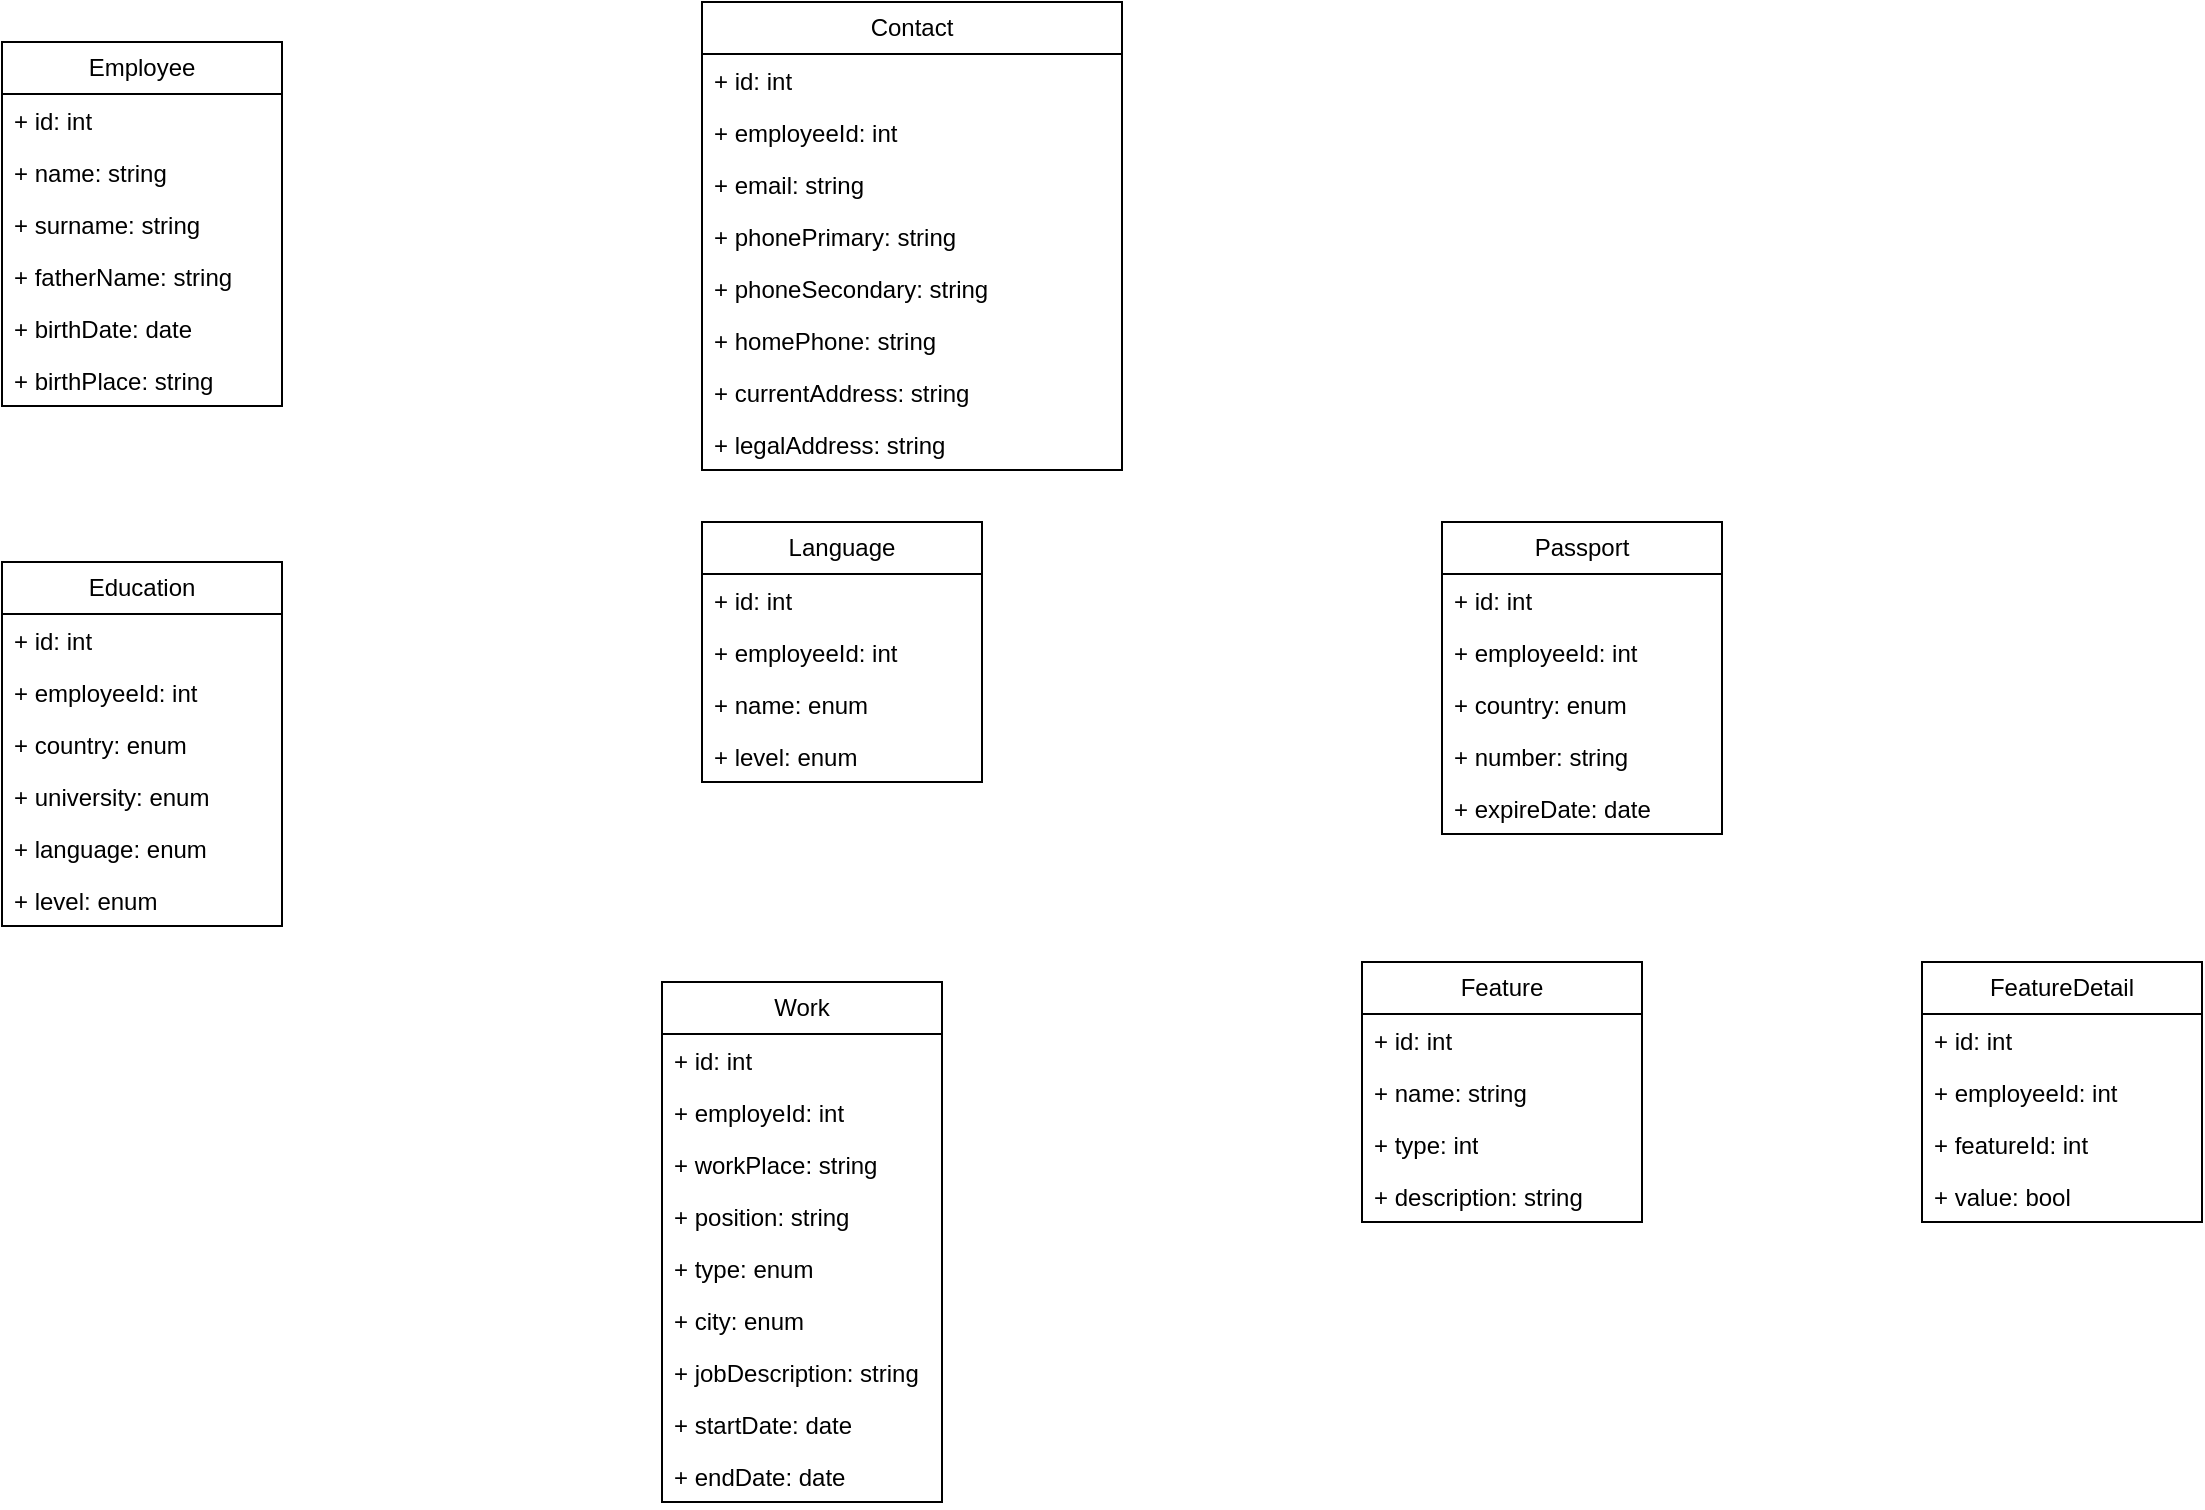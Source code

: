 <mxfile version="24.7.7">
  <diagram name="Page-1" id="T0PF3hRwxtQsk8hwtOKA">
    <mxGraphModel dx="552" dy="297" grid="1" gridSize="10" guides="1" tooltips="1" connect="1" arrows="1" fold="1" page="1" pageScale="1" pageWidth="850" pageHeight="1100" math="0" shadow="0">
      <root>
        <mxCell id="0" />
        <mxCell id="1" parent="0" />
        <mxCell id="6e2WlPajDaMTjar3_kAt-1" value="Employee" style="swimlane;fontStyle=0;childLayout=stackLayout;horizontal=1;startSize=26;fillColor=none;horizontalStack=0;resizeParent=1;resizeParentMax=0;resizeLast=0;collapsible=1;marginBottom=0;whiteSpace=wrap;html=1;" vertex="1" parent="1">
          <mxGeometry x="120" y="100" width="140" height="182" as="geometry" />
        </mxCell>
        <mxCell id="6e2WlPajDaMTjar3_kAt-21" value="+ id: int" style="text;strokeColor=none;fillColor=none;align=left;verticalAlign=top;spacingLeft=4;spacingRight=4;overflow=hidden;rotatable=0;points=[[0,0.5],[1,0.5]];portConstraint=eastwest;whiteSpace=wrap;html=1;" vertex="1" parent="6e2WlPajDaMTjar3_kAt-1">
          <mxGeometry y="26" width="140" height="26" as="geometry" />
        </mxCell>
        <mxCell id="6e2WlPajDaMTjar3_kAt-2" value="+ name: string" style="text;strokeColor=none;fillColor=none;align=left;verticalAlign=top;spacingLeft=4;spacingRight=4;overflow=hidden;rotatable=0;points=[[0,0.5],[1,0.5]];portConstraint=eastwest;whiteSpace=wrap;html=1;" vertex="1" parent="6e2WlPajDaMTjar3_kAt-1">
          <mxGeometry y="52" width="140" height="26" as="geometry" />
        </mxCell>
        <mxCell id="6e2WlPajDaMTjar3_kAt-3" value="+ surname: string" style="text;strokeColor=none;fillColor=none;align=left;verticalAlign=top;spacingLeft=4;spacingRight=4;overflow=hidden;rotatable=0;points=[[0,0.5],[1,0.5]];portConstraint=eastwest;whiteSpace=wrap;html=1;" vertex="1" parent="6e2WlPajDaMTjar3_kAt-1">
          <mxGeometry y="78" width="140" height="26" as="geometry" />
        </mxCell>
        <mxCell id="6e2WlPajDaMTjar3_kAt-4" value="+ fatherName: string" style="text;strokeColor=none;fillColor=none;align=left;verticalAlign=top;spacingLeft=4;spacingRight=4;overflow=hidden;rotatable=0;points=[[0,0.5],[1,0.5]];portConstraint=eastwest;whiteSpace=wrap;html=1;" vertex="1" parent="6e2WlPajDaMTjar3_kAt-1">
          <mxGeometry y="104" width="140" height="26" as="geometry" />
        </mxCell>
        <mxCell id="6e2WlPajDaMTjar3_kAt-15" value="+ birthDate: date" style="text;strokeColor=none;fillColor=none;align=left;verticalAlign=top;spacingLeft=4;spacingRight=4;overflow=hidden;rotatable=0;points=[[0,0.5],[1,0.5]];portConstraint=eastwest;whiteSpace=wrap;html=1;" vertex="1" parent="6e2WlPajDaMTjar3_kAt-1">
          <mxGeometry y="130" width="140" height="26" as="geometry" />
        </mxCell>
        <mxCell id="6e2WlPajDaMTjar3_kAt-16" value="+ birthPlace: string" style="text;strokeColor=none;fillColor=none;align=left;verticalAlign=top;spacingLeft=4;spacingRight=4;overflow=hidden;rotatable=0;points=[[0,0.5],[1,0.5]];portConstraint=eastwest;whiteSpace=wrap;html=1;" vertex="1" parent="6e2WlPajDaMTjar3_kAt-1">
          <mxGeometry y="156" width="140" height="26" as="geometry" />
        </mxCell>
        <mxCell id="6e2WlPajDaMTjar3_kAt-5" value="Contact" style="swimlane;fontStyle=0;childLayout=stackLayout;horizontal=1;startSize=26;fillColor=none;horizontalStack=0;resizeParent=1;resizeParentMax=0;resizeLast=0;collapsible=1;marginBottom=0;whiteSpace=wrap;html=1;" vertex="1" parent="1">
          <mxGeometry x="470" y="80" width="210" height="234" as="geometry" />
        </mxCell>
        <mxCell id="6e2WlPajDaMTjar3_kAt-22" value="+ id: int" style="text;strokeColor=none;fillColor=none;align=left;verticalAlign=top;spacingLeft=4;spacingRight=4;overflow=hidden;rotatable=0;points=[[0,0.5],[1,0.5]];portConstraint=eastwest;whiteSpace=wrap;html=1;" vertex="1" parent="6e2WlPajDaMTjar3_kAt-5">
          <mxGeometry y="26" width="210" height="26" as="geometry" />
        </mxCell>
        <mxCell id="6e2WlPajDaMTjar3_kAt-23" value="+ employeeId: int" style="text;strokeColor=none;fillColor=none;align=left;verticalAlign=top;spacingLeft=4;spacingRight=4;overflow=hidden;rotatable=0;points=[[0,0.5],[1,0.5]];portConstraint=eastwest;whiteSpace=wrap;html=1;" vertex="1" parent="6e2WlPajDaMTjar3_kAt-5">
          <mxGeometry y="52" width="210" height="26" as="geometry" />
        </mxCell>
        <mxCell id="6e2WlPajDaMTjar3_kAt-6" value="+ email: string" style="text;strokeColor=none;fillColor=none;align=left;verticalAlign=top;spacingLeft=4;spacingRight=4;overflow=hidden;rotatable=0;points=[[0,0.5],[1,0.5]];portConstraint=eastwest;whiteSpace=wrap;html=1;" vertex="1" parent="6e2WlPajDaMTjar3_kAt-5">
          <mxGeometry y="78" width="210" height="26" as="geometry" />
        </mxCell>
        <mxCell id="6e2WlPajDaMTjar3_kAt-7" value="+ phonePrimary: string" style="text;strokeColor=none;fillColor=none;align=left;verticalAlign=top;spacingLeft=4;spacingRight=4;overflow=hidden;rotatable=0;points=[[0,0.5],[1,0.5]];portConstraint=eastwest;whiteSpace=wrap;html=1;" vertex="1" parent="6e2WlPajDaMTjar3_kAt-5">
          <mxGeometry y="104" width="210" height="26" as="geometry" />
        </mxCell>
        <mxCell id="6e2WlPajDaMTjar3_kAt-8" value="+ phoneSecondary: string" style="text;strokeColor=none;fillColor=none;align=left;verticalAlign=top;spacingLeft=4;spacingRight=4;overflow=hidden;rotatable=0;points=[[0,0.5],[1,0.5]];portConstraint=eastwest;whiteSpace=wrap;html=1;" vertex="1" parent="6e2WlPajDaMTjar3_kAt-5">
          <mxGeometry y="130" width="210" height="26" as="geometry" />
        </mxCell>
        <mxCell id="6e2WlPajDaMTjar3_kAt-9" value="+ homePhone: string" style="text;strokeColor=none;fillColor=none;align=left;verticalAlign=top;spacingLeft=4;spacingRight=4;overflow=hidden;rotatable=0;points=[[0,0.5],[1,0.5]];portConstraint=eastwest;whiteSpace=wrap;html=1;" vertex="1" parent="6e2WlPajDaMTjar3_kAt-5">
          <mxGeometry y="156" width="210" height="26" as="geometry" />
        </mxCell>
        <mxCell id="6e2WlPajDaMTjar3_kAt-11" value="+ currentAddress: string" style="text;strokeColor=none;fillColor=none;align=left;verticalAlign=top;spacingLeft=4;spacingRight=4;overflow=hidden;rotatable=0;points=[[0,0.5],[1,0.5]];portConstraint=eastwest;whiteSpace=wrap;html=1;" vertex="1" parent="6e2WlPajDaMTjar3_kAt-5">
          <mxGeometry y="182" width="210" height="26" as="geometry" />
        </mxCell>
        <mxCell id="6e2WlPajDaMTjar3_kAt-12" value="+ legalAddress: string" style="text;strokeColor=none;fillColor=none;align=left;verticalAlign=top;spacingLeft=4;spacingRight=4;overflow=hidden;rotatable=0;points=[[0,0.5],[1,0.5]];portConstraint=eastwest;whiteSpace=wrap;html=1;" vertex="1" parent="6e2WlPajDaMTjar3_kAt-5">
          <mxGeometry y="208" width="210" height="26" as="geometry" />
        </mxCell>
        <mxCell id="6e2WlPajDaMTjar3_kAt-17" value="Language" style="swimlane;fontStyle=0;childLayout=stackLayout;horizontal=1;startSize=26;fillColor=none;horizontalStack=0;resizeParent=1;resizeParentMax=0;resizeLast=0;collapsible=1;marginBottom=0;whiteSpace=wrap;html=1;" vertex="1" parent="1">
          <mxGeometry x="470" y="340" width="140" height="130" as="geometry" />
        </mxCell>
        <mxCell id="6e2WlPajDaMTjar3_kAt-18" value="+ id: int" style="text;strokeColor=none;fillColor=none;align=left;verticalAlign=top;spacingLeft=4;spacingRight=4;overflow=hidden;rotatable=0;points=[[0,0.5],[1,0.5]];portConstraint=eastwest;whiteSpace=wrap;html=1;" vertex="1" parent="6e2WlPajDaMTjar3_kAt-17">
          <mxGeometry y="26" width="140" height="26" as="geometry" />
        </mxCell>
        <mxCell id="6e2WlPajDaMTjar3_kAt-19" value="+ employeeId: int" style="text;strokeColor=none;fillColor=none;align=left;verticalAlign=top;spacingLeft=4;spacingRight=4;overflow=hidden;rotatable=0;points=[[0,0.5],[1,0.5]];portConstraint=eastwest;whiteSpace=wrap;html=1;" vertex="1" parent="6e2WlPajDaMTjar3_kAt-17">
          <mxGeometry y="52" width="140" height="26" as="geometry" />
        </mxCell>
        <mxCell id="6e2WlPajDaMTjar3_kAt-20" value="+ name: enum" style="text;strokeColor=none;fillColor=none;align=left;verticalAlign=top;spacingLeft=4;spacingRight=4;overflow=hidden;rotatable=0;points=[[0,0.5],[1,0.5]];portConstraint=eastwest;whiteSpace=wrap;html=1;" vertex="1" parent="6e2WlPajDaMTjar3_kAt-17">
          <mxGeometry y="78" width="140" height="26" as="geometry" />
        </mxCell>
        <mxCell id="6e2WlPajDaMTjar3_kAt-24" value="+ level: enum" style="text;strokeColor=none;fillColor=none;align=left;verticalAlign=top;spacingLeft=4;spacingRight=4;overflow=hidden;rotatable=0;points=[[0,0.5],[1,0.5]];portConstraint=eastwest;whiteSpace=wrap;html=1;" vertex="1" parent="6e2WlPajDaMTjar3_kAt-17">
          <mxGeometry y="104" width="140" height="26" as="geometry" />
        </mxCell>
        <mxCell id="6e2WlPajDaMTjar3_kAt-25" value="Passport" style="swimlane;fontStyle=0;childLayout=stackLayout;horizontal=1;startSize=26;fillColor=none;horizontalStack=0;resizeParent=1;resizeParentMax=0;resizeLast=0;collapsible=1;marginBottom=0;whiteSpace=wrap;html=1;" vertex="1" parent="1">
          <mxGeometry x="840" y="340" width="140" height="156" as="geometry" />
        </mxCell>
        <mxCell id="6e2WlPajDaMTjar3_kAt-26" value="+ id: int" style="text;strokeColor=none;fillColor=none;align=left;verticalAlign=top;spacingLeft=4;spacingRight=4;overflow=hidden;rotatable=0;points=[[0,0.5],[1,0.5]];portConstraint=eastwest;whiteSpace=wrap;html=1;" vertex="1" parent="6e2WlPajDaMTjar3_kAt-25">
          <mxGeometry y="26" width="140" height="26" as="geometry" />
        </mxCell>
        <mxCell id="6e2WlPajDaMTjar3_kAt-27" value="+ employeeId: int" style="text;strokeColor=none;fillColor=none;align=left;verticalAlign=top;spacingLeft=4;spacingRight=4;overflow=hidden;rotatable=0;points=[[0,0.5],[1,0.5]];portConstraint=eastwest;whiteSpace=wrap;html=1;" vertex="1" parent="6e2WlPajDaMTjar3_kAt-25">
          <mxGeometry y="52" width="140" height="26" as="geometry" />
        </mxCell>
        <mxCell id="6e2WlPajDaMTjar3_kAt-28" value="+ country: enum" style="text;strokeColor=none;fillColor=none;align=left;verticalAlign=top;spacingLeft=4;spacingRight=4;overflow=hidden;rotatable=0;points=[[0,0.5],[1,0.5]];portConstraint=eastwest;whiteSpace=wrap;html=1;" vertex="1" parent="6e2WlPajDaMTjar3_kAt-25">
          <mxGeometry y="78" width="140" height="26" as="geometry" />
        </mxCell>
        <mxCell id="6e2WlPajDaMTjar3_kAt-30" value="+ number: string" style="text;strokeColor=none;fillColor=none;align=left;verticalAlign=top;spacingLeft=4;spacingRight=4;overflow=hidden;rotatable=0;points=[[0,0.5],[1,0.5]];portConstraint=eastwest;whiteSpace=wrap;html=1;" vertex="1" parent="6e2WlPajDaMTjar3_kAt-25">
          <mxGeometry y="104" width="140" height="26" as="geometry" />
        </mxCell>
        <mxCell id="6e2WlPajDaMTjar3_kAt-29" value="+ expireDate: date" style="text;strokeColor=none;fillColor=none;align=left;verticalAlign=top;spacingLeft=4;spacingRight=4;overflow=hidden;rotatable=0;points=[[0,0.5],[1,0.5]];portConstraint=eastwest;whiteSpace=wrap;html=1;" vertex="1" parent="6e2WlPajDaMTjar3_kAt-25">
          <mxGeometry y="130" width="140" height="26" as="geometry" />
        </mxCell>
        <mxCell id="6e2WlPajDaMTjar3_kAt-31" value="Education" style="swimlane;fontStyle=0;childLayout=stackLayout;horizontal=1;startSize=26;fillColor=none;horizontalStack=0;resizeParent=1;resizeParentMax=0;resizeLast=0;collapsible=1;marginBottom=0;whiteSpace=wrap;html=1;" vertex="1" parent="1">
          <mxGeometry x="120" y="360" width="140" height="182" as="geometry" />
        </mxCell>
        <mxCell id="6e2WlPajDaMTjar3_kAt-32" value="+ id: int" style="text;strokeColor=none;fillColor=none;align=left;verticalAlign=top;spacingLeft=4;spacingRight=4;overflow=hidden;rotatable=0;points=[[0,0.5],[1,0.5]];portConstraint=eastwest;whiteSpace=wrap;html=1;" vertex="1" parent="6e2WlPajDaMTjar3_kAt-31">
          <mxGeometry y="26" width="140" height="26" as="geometry" />
        </mxCell>
        <mxCell id="6e2WlPajDaMTjar3_kAt-33" value="+ employeeId: int" style="text;strokeColor=none;fillColor=none;align=left;verticalAlign=top;spacingLeft=4;spacingRight=4;overflow=hidden;rotatable=0;points=[[0,0.5],[1,0.5]];portConstraint=eastwest;whiteSpace=wrap;html=1;" vertex="1" parent="6e2WlPajDaMTjar3_kAt-31">
          <mxGeometry y="52" width="140" height="26" as="geometry" />
        </mxCell>
        <mxCell id="6e2WlPajDaMTjar3_kAt-34" value="+ country: enum" style="text;strokeColor=none;fillColor=none;align=left;verticalAlign=top;spacingLeft=4;spacingRight=4;overflow=hidden;rotatable=0;points=[[0,0.5],[1,0.5]];portConstraint=eastwest;whiteSpace=wrap;html=1;" vertex="1" parent="6e2WlPajDaMTjar3_kAt-31">
          <mxGeometry y="78" width="140" height="26" as="geometry" />
        </mxCell>
        <mxCell id="6e2WlPajDaMTjar3_kAt-35" value="+ university: enum" style="text;strokeColor=none;fillColor=none;align=left;verticalAlign=top;spacingLeft=4;spacingRight=4;overflow=hidden;rotatable=0;points=[[0,0.5],[1,0.5]];portConstraint=eastwest;whiteSpace=wrap;html=1;" vertex="1" parent="6e2WlPajDaMTjar3_kAt-31">
          <mxGeometry y="104" width="140" height="26" as="geometry" />
        </mxCell>
        <mxCell id="6e2WlPajDaMTjar3_kAt-36" value="+ language: enum" style="text;strokeColor=none;fillColor=none;align=left;verticalAlign=top;spacingLeft=4;spacingRight=4;overflow=hidden;rotatable=0;points=[[0,0.5],[1,0.5]];portConstraint=eastwest;whiteSpace=wrap;html=1;" vertex="1" parent="6e2WlPajDaMTjar3_kAt-31">
          <mxGeometry y="130" width="140" height="26" as="geometry" />
        </mxCell>
        <mxCell id="6e2WlPajDaMTjar3_kAt-40" value="+ level: enum" style="text;strokeColor=none;fillColor=none;align=left;verticalAlign=top;spacingLeft=4;spacingRight=4;overflow=hidden;rotatable=0;points=[[0,0.5],[1,0.5]];portConstraint=eastwest;whiteSpace=wrap;html=1;" vertex="1" parent="6e2WlPajDaMTjar3_kAt-31">
          <mxGeometry y="156" width="140" height="26" as="geometry" />
        </mxCell>
        <mxCell id="6e2WlPajDaMTjar3_kAt-41" value="Work" style="swimlane;fontStyle=0;childLayout=stackLayout;horizontal=1;startSize=26;fillColor=none;horizontalStack=0;resizeParent=1;resizeParentMax=0;resizeLast=0;collapsible=1;marginBottom=0;whiteSpace=wrap;html=1;" vertex="1" parent="1">
          <mxGeometry x="450" y="570" width="140" height="260" as="geometry" />
        </mxCell>
        <mxCell id="6e2WlPajDaMTjar3_kAt-42" value="+ id: int" style="text;strokeColor=none;fillColor=none;align=left;verticalAlign=top;spacingLeft=4;spacingRight=4;overflow=hidden;rotatable=0;points=[[0,0.5],[1,0.5]];portConstraint=eastwest;whiteSpace=wrap;html=1;" vertex="1" parent="6e2WlPajDaMTjar3_kAt-41">
          <mxGeometry y="26" width="140" height="26" as="geometry" />
        </mxCell>
        <mxCell id="6e2WlPajDaMTjar3_kAt-43" value="+ employeId: int" style="text;strokeColor=none;fillColor=none;align=left;verticalAlign=top;spacingLeft=4;spacingRight=4;overflow=hidden;rotatable=0;points=[[0,0.5],[1,0.5]];portConstraint=eastwest;whiteSpace=wrap;html=1;" vertex="1" parent="6e2WlPajDaMTjar3_kAt-41">
          <mxGeometry y="52" width="140" height="26" as="geometry" />
        </mxCell>
        <mxCell id="6e2WlPajDaMTjar3_kAt-44" value="+ workPlace: string" style="text;strokeColor=none;fillColor=none;align=left;verticalAlign=top;spacingLeft=4;spacingRight=4;overflow=hidden;rotatable=0;points=[[0,0.5],[1,0.5]];portConstraint=eastwest;whiteSpace=wrap;html=1;" vertex="1" parent="6e2WlPajDaMTjar3_kAt-41">
          <mxGeometry y="78" width="140" height="26" as="geometry" />
        </mxCell>
        <mxCell id="6e2WlPajDaMTjar3_kAt-45" value="+ position: string" style="text;strokeColor=none;fillColor=none;align=left;verticalAlign=top;spacingLeft=4;spacingRight=4;overflow=hidden;rotatable=0;points=[[0,0.5],[1,0.5]];portConstraint=eastwest;whiteSpace=wrap;html=1;" vertex="1" parent="6e2WlPajDaMTjar3_kAt-41">
          <mxGeometry y="104" width="140" height="26" as="geometry" />
        </mxCell>
        <mxCell id="6e2WlPajDaMTjar3_kAt-46" value="+ type: enum" style="text;strokeColor=none;fillColor=none;align=left;verticalAlign=top;spacingLeft=4;spacingRight=4;overflow=hidden;rotatable=0;points=[[0,0.5],[1,0.5]];portConstraint=eastwest;whiteSpace=wrap;html=1;" vertex="1" parent="6e2WlPajDaMTjar3_kAt-41">
          <mxGeometry y="130" width="140" height="26" as="geometry" />
        </mxCell>
        <mxCell id="6e2WlPajDaMTjar3_kAt-47" value="+ city: enum" style="text;strokeColor=none;fillColor=none;align=left;verticalAlign=top;spacingLeft=4;spacingRight=4;overflow=hidden;rotatable=0;points=[[0,0.5],[1,0.5]];portConstraint=eastwest;whiteSpace=wrap;html=1;" vertex="1" parent="6e2WlPajDaMTjar3_kAt-41">
          <mxGeometry y="156" width="140" height="26" as="geometry" />
        </mxCell>
        <mxCell id="6e2WlPajDaMTjar3_kAt-48" value="+ jobDescription: string" style="text;strokeColor=none;fillColor=none;align=left;verticalAlign=top;spacingLeft=4;spacingRight=4;overflow=hidden;rotatable=0;points=[[0,0.5],[1,0.5]];portConstraint=eastwest;whiteSpace=wrap;html=1;" vertex="1" parent="6e2WlPajDaMTjar3_kAt-41">
          <mxGeometry y="182" width="140" height="26" as="geometry" />
        </mxCell>
        <mxCell id="6e2WlPajDaMTjar3_kAt-50" value="+ startDate: date" style="text;strokeColor=none;fillColor=none;align=left;verticalAlign=top;spacingLeft=4;spacingRight=4;overflow=hidden;rotatable=0;points=[[0,0.5],[1,0.5]];portConstraint=eastwest;whiteSpace=wrap;html=1;" vertex="1" parent="6e2WlPajDaMTjar3_kAt-41">
          <mxGeometry y="208" width="140" height="26" as="geometry" />
        </mxCell>
        <mxCell id="6e2WlPajDaMTjar3_kAt-51" value="+ endDate: date" style="text;strokeColor=none;fillColor=none;align=left;verticalAlign=top;spacingLeft=4;spacingRight=4;overflow=hidden;rotatable=0;points=[[0,0.5],[1,0.5]];portConstraint=eastwest;whiteSpace=wrap;html=1;" vertex="1" parent="6e2WlPajDaMTjar3_kAt-41">
          <mxGeometry y="234" width="140" height="26" as="geometry" />
        </mxCell>
        <mxCell id="6e2WlPajDaMTjar3_kAt-52" value="Feature" style="swimlane;fontStyle=0;childLayout=stackLayout;horizontal=1;startSize=26;fillColor=none;horizontalStack=0;resizeParent=1;resizeParentMax=0;resizeLast=0;collapsible=1;marginBottom=0;whiteSpace=wrap;html=1;" vertex="1" parent="1">
          <mxGeometry x="800" y="560" width="140" height="130" as="geometry" />
        </mxCell>
        <mxCell id="6e2WlPajDaMTjar3_kAt-53" value="+ id: int" style="text;strokeColor=none;fillColor=none;align=left;verticalAlign=top;spacingLeft=4;spacingRight=4;overflow=hidden;rotatable=0;points=[[0,0.5],[1,0.5]];portConstraint=eastwest;whiteSpace=wrap;html=1;" vertex="1" parent="6e2WlPajDaMTjar3_kAt-52">
          <mxGeometry y="26" width="140" height="26" as="geometry" />
        </mxCell>
        <mxCell id="6e2WlPajDaMTjar3_kAt-61" value="+ name: string" style="text;strokeColor=none;fillColor=none;align=left;verticalAlign=top;spacingLeft=4;spacingRight=4;overflow=hidden;rotatable=0;points=[[0,0.5],[1,0.5]];portConstraint=eastwest;whiteSpace=wrap;html=1;" vertex="1" parent="6e2WlPajDaMTjar3_kAt-52">
          <mxGeometry y="52" width="140" height="26" as="geometry" />
        </mxCell>
        <mxCell id="6e2WlPajDaMTjar3_kAt-68" value="+ type: int" style="text;strokeColor=none;fillColor=none;align=left;verticalAlign=top;spacingLeft=4;spacingRight=4;overflow=hidden;rotatable=0;points=[[0,0.5],[1,0.5]];portConstraint=eastwest;whiteSpace=wrap;html=1;" vertex="1" parent="6e2WlPajDaMTjar3_kAt-52">
          <mxGeometry y="78" width="140" height="26" as="geometry" />
        </mxCell>
        <mxCell id="6e2WlPajDaMTjar3_kAt-66" value="+ description: string" style="text;strokeColor=none;fillColor=none;align=left;verticalAlign=top;spacingLeft=4;spacingRight=4;overflow=hidden;rotatable=0;points=[[0,0.5],[1,0.5]];portConstraint=eastwest;whiteSpace=wrap;html=1;" vertex="1" parent="6e2WlPajDaMTjar3_kAt-52">
          <mxGeometry y="104" width="140" height="26" as="geometry" />
        </mxCell>
        <mxCell id="6e2WlPajDaMTjar3_kAt-62" value="FeatureDetail" style="swimlane;fontStyle=0;childLayout=stackLayout;horizontal=1;startSize=26;fillColor=none;horizontalStack=0;resizeParent=1;resizeParentMax=0;resizeLast=0;collapsible=1;marginBottom=0;whiteSpace=wrap;html=1;" vertex="1" parent="1">
          <mxGeometry x="1080" y="560" width="140" height="130" as="geometry" />
        </mxCell>
        <mxCell id="6e2WlPajDaMTjar3_kAt-63" value="+ id: int" style="text;strokeColor=none;fillColor=none;align=left;verticalAlign=top;spacingLeft=4;spacingRight=4;overflow=hidden;rotatable=0;points=[[0,0.5],[1,0.5]];portConstraint=eastwest;whiteSpace=wrap;html=1;" vertex="1" parent="6e2WlPajDaMTjar3_kAt-62">
          <mxGeometry y="26" width="140" height="26" as="geometry" />
        </mxCell>
        <mxCell id="6e2WlPajDaMTjar3_kAt-64" value="+ employeeId: int" style="text;strokeColor=none;fillColor=none;align=left;verticalAlign=top;spacingLeft=4;spacingRight=4;overflow=hidden;rotatable=0;points=[[0,0.5],[1,0.5]];portConstraint=eastwest;whiteSpace=wrap;html=1;" vertex="1" parent="6e2WlPajDaMTjar3_kAt-62">
          <mxGeometry y="52" width="140" height="26" as="geometry" />
        </mxCell>
        <mxCell id="6e2WlPajDaMTjar3_kAt-65" value="+ featureId: int" style="text;strokeColor=none;fillColor=none;align=left;verticalAlign=top;spacingLeft=4;spacingRight=4;overflow=hidden;rotatable=0;points=[[0,0.5],[1,0.5]];portConstraint=eastwest;whiteSpace=wrap;html=1;" vertex="1" parent="6e2WlPajDaMTjar3_kAt-62">
          <mxGeometry y="78" width="140" height="26" as="geometry" />
        </mxCell>
        <mxCell id="6e2WlPajDaMTjar3_kAt-67" value="+ value: bool" style="text;strokeColor=none;fillColor=none;align=left;verticalAlign=top;spacingLeft=4;spacingRight=4;overflow=hidden;rotatable=0;points=[[0,0.5],[1,0.5]];portConstraint=eastwest;whiteSpace=wrap;html=1;" vertex="1" parent="6e2WlPajDaMTjar3_kAt-62">
          <mxGeometry y="104" width="140" height="26" as="geometry" />
        </mxCell>
      </root>
    </mxGraphModel>
  </diagram>
</mxfile>
